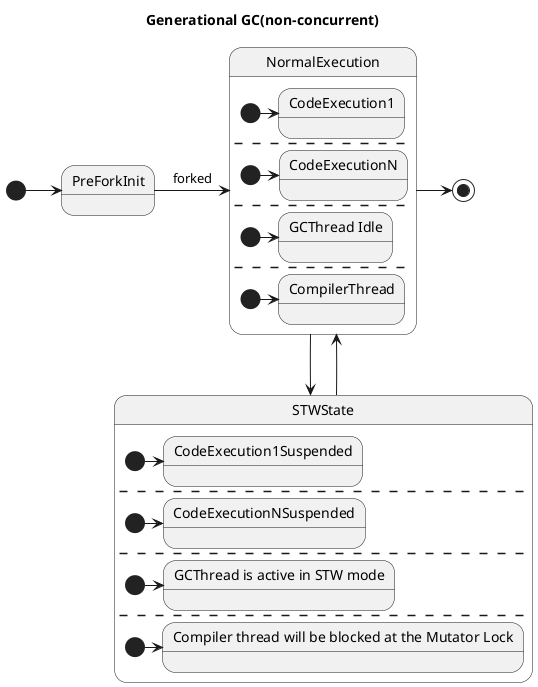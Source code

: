 ' Copyright (c) 2021-2024 Huawei Device Co., Ltd.
' Licensed under the Apache License, Version 2.0 (the "License");
' you may not use this file except in compliance with the License.
' You may obtain a copy of the License at
'
' http://www.apache.org/licenses/LICENSE-2.0
'
' Unless required by applicable law or agreed to in writing, software
' distributed under the License is distributed on an "AS IS" BASIS,
' WITHOUT WARRANTIES OR CONDITIONS OF ANY KIND, either express or implied.
' See the License for the specific language governing permissions and
' limitations under the License.

@startuml

skinparam monochrome true
title Generational GC(non-concurrent)
[*] -> PreForkInit
PreForkInit -> NormalExecution : forked
NormalExecution -> STWState
STWState --> NormalExecution
NormalExecution -> [*]

state NormalExecution {
    [*] -> CodeExecution1
    --
    [*] -> CodeExecutionN
    --
    state "GCThread Idle" as GCIdle
    [*] -> GCIdle
    --
    [*] -> CompilerThread
}

state STWState {
    [*] -> CodeExecution1Suspended
    --
    [*] -> CodeExecutionNSuspended
    --
    state "GCThread is active in STW mode" as GCSTW
    [*] -> GCSTW
    --
    state "Compiler thread will be blocked at the Mutator Lock" as CompilerThreadWillBeBlocked
    [*] -> CompilerThreadWillBeBlocked
}

@enduml
